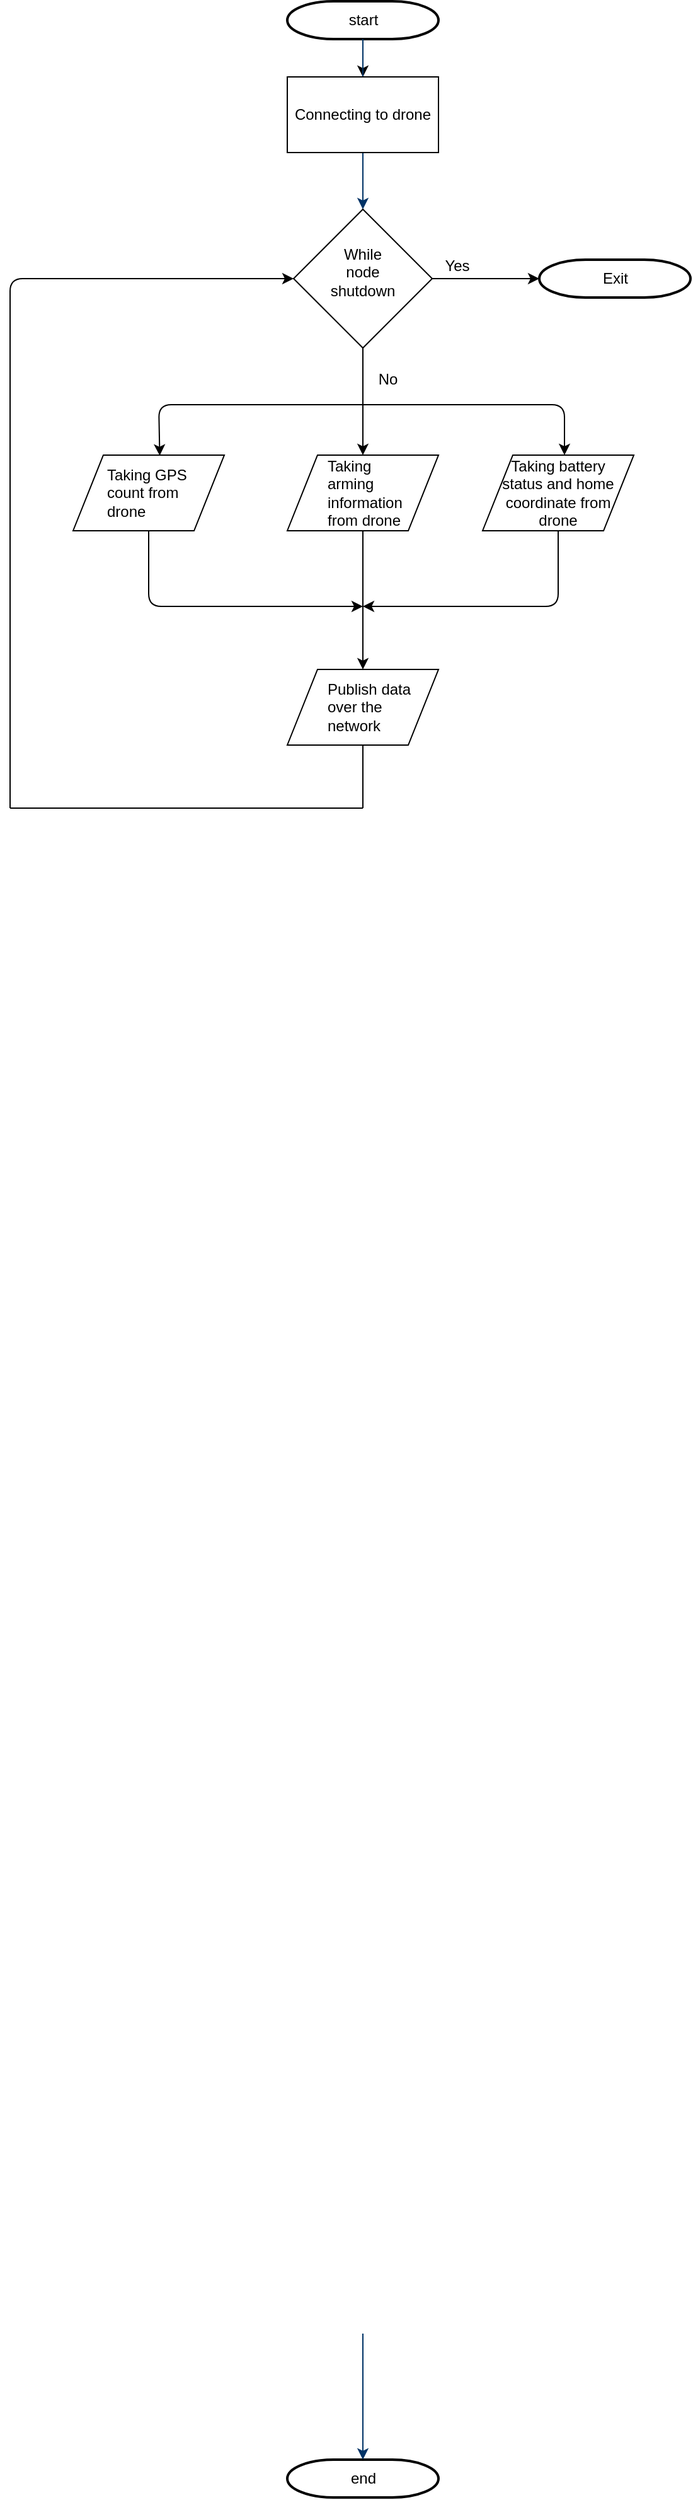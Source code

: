 <mxfile version="12.9.10" type="device"><diagram id="6a731a19-8d31-9384-78a2-239565b7b9f0" name="Page-1"><mxGraphModel dx="1038" dy="1375" grid="1" gridSize="10" guides="1" tooltips="1" connect="1" arrows="1" fold="1" page="1" pageScale="1" pageWidth="1169" pageHeight="827" background="#ffffff" math="0" shadow="0"><root><mxCell id="0"/><mxCell id="1" parent="0"/><mxCell id="l1Ben_LXhGwCvi9AbaMC-44" value="" style="edgeStyle=orthogonalEdgeStyle;rounded=0;orthogonalLoop=1;jettySize=auto;html=1;" edge="1" parent="1" source="2" target="l1Ben_LXhGwCvi9AbaMC-43"><mxGeometry relative="1" as="geometry"/></mxCell><mxCell id="2" value="start" style="shape=mxgraph.flowchart.terminator;strokeWidth=2;gradientColor=none;gradientDirection=north;fontStyle=0;html=1;" parent="1" vertex="1"><mxGeometry x="260" y="-40" width="120" height="30" as="geometry"/></mxCell><mxCell id="7" style="fontStyle=1;strokeColor=#003366;strokeWidth=1;html=1;entryX=0.5;entryY=0;entryDx=0;entryDy=0;" parent="1" source="2" target="OcOMjSAXpPWcyTGVad6H-57" edge="1"><mxGeometry relative="1" as="geometry"><mxPoint x="320" y="120" as="targetPoint"/></mxGeometry></mxCell><mxCell id="40" value="end" style="shape=mxgraph.flowchart.terminator;strokeWidth=2;gradientColor=none;gradientDirection=north;fontStyle=0;html=1;" parent="1" vertex="1"><mxGeometry x="260" y="1910" width="120" height="30" as="geometry"/></mxCell><mxCell id="43" value="" style="edgeStyle=elbowEdgeStyle;elbow=vertical;exitX=0.5;exitY=1;exitPerimeter=0;entryX=0.5;entryY=0;entryPerimeter=0;fontStyle=1;strokeColor=#003366;strokeWidth=1;html=1;" parent="1" target="40" edge="1"><mxGeometry width="100" height="100" as="geometry"><mxPoint x="320.0" y="1810" as="sourcePoint"/><mxPoint x="100" as="targetPoint"/></mxGeometry></mxCell><mxCell id="OcOMjSAXpPWcyTGVad6H-64" value="" style="edgeStyle=orthogonalEdgeStyle;rounded=0;orthogonalLoop=1;jettySize=auto;html=1;entryX=0;entryY=0.5;entryDx=0;entryDy=0;entryPerimeter=0;" parent="1" source="OcOMjSAXpPWcyTGVad6H-57" target="OcOMjSAXpPWcyTGVad6H-91" edge="1"><mxGeometry relative="1" as="geometry"><mxPoint x="455" y="180" as="targetPoint"/></mxGeometry></mxCell><mxCell id="OcOMjSAXpPWcyTGVad6H-69" value="" style="edgeStyle=orthogonalEdgeStyle;rounded=0;orthogonalLoop=1;jettySize=auto;html=1;entryX=0.5;entryY=0;entryDx=0;entryDy=0;entryPerimeter=0;" parent="1" source="OcOMjSAXpPWcyTGVad6H-57" target="OcOMjSAXpPWcyTGVad6H-72" edge="1"><mxGeometry relative="1" as="geometry"><mxPoint x="320" y="315" as="targetPoint"/></mxGeometry></mxCell><mxCell id="OcOMjSAXpPWcyTGVad6H-57" value="" style="rhombus;whiteSpace=wrap;html=1;align=center;" parent="1" vertex="1"><mxGeometry x="265" y="125" width="110" height="110" as="geometry"/></mxCell><mxCell id="OcOMjSAXpPWcyTGVad6H-58" value="While node shutdown" style="text;html=1;strokeColor=none;fillColor=none;align=center;verticalAlign=middle;whiteSpace=wrap;rounded=0;" parent="1" vertex="1"><mxGeometry x="300" y="160" width="40" height="30" as="geometry"/></mxCell><mxCell id="OcOMjSAXpPWcyTGVad6H-62" style="edgeStyle=orthogonalEdgeStyle;rounded=0;orthogonalLoop=1;jettySize=auto;html=1;exitX=0.5;exitY=1;exitDx=0;exitDy=0;" parent="1" source="OcOMjSAXpPWcyTGVad6H-58" target="OcOMjSAXpPWcyTGVad6H-58" edge="1"><mxGeometry relative="1" as="geometry"/></mxCell><mxCell id="OcOMjSAXpPWcyTGVad6H-67" value="Yes" style="text;html=1;strokeColor=none;fillColor=none;align=center;verticalAlign=middle;whiteSpace=wrap;rounded=0;" parent="1" vertex="1"><mxGeometry x="375" y="160" width="40" height="20" as="geometry"/></mxCell><mxCell id="OcOMjSAXpPWcyTGVad6H-70" value="No" style="text;html=1;strokeColor=none;fillColor=none;align=center;verticalAlign=middle;whiteSpace=wrap;rounded=0;" parent="1" vertex="1"><mxGeometry x="320" y="250" width="40" height="20" as="geometry"/></mxCell><mxCell id="OcOMjSAXpPWcyTGVad6H-71" value="Text" style="text;html=1;strokeColor=none;fillColor=none;align=center;verticalAlign=middle;whiteSpace=wrap;rounded=0;" parent="1" vertex="1"><mxGeometry x="300" y="360" width="40" height="20" as="geometry"/></mxCell><mxCell id="OcOMjSAXpPWcyTGVad6H-72" value="" style="shape=parallelogram;perimeter=parallelogramPerimeter;whiteSpace=wrap;html=1;align=center;" parent="1" vertex="1"><mxGeometry x="260" y="320" width="120" height="60" as="geometry"/></mxCell><mxCell id="OcOMjSAXpPWcyTGVad6H-73" value="" style="shape=parallelogram;perimeter=parallelogramPerimeter;whiteSpace=wrap;html=1;align=center;" parent="1" vertex="1"><mxGeometry x="415" y="320" width="120" height="60" as="geometry"/></mxCell><mxCell id="OcOMjSAXpPWcyTGVad6H-74" value="" style="shape=parallelogram;perimeter=parallelogramPerimeter;whiteSpace=wrap;html=1;align=center;" parent="1" vertex="1"><mxGeometry x="90" y="320" width="120" height="60" as="geometry"/></mxCell><mxCell id="OcOMjSAXpPWcyTGVad6H-75" value="" style="endArrow=classic;html=1;exitX=0.565;exitY=-0.056;exitDx=0;exitDy=0;exitPerimeter=0;entryX=0.573;entryY=0.007;entryDx=0;entryDy=0;entryPerimeter=0;" parent="1" target="OcOMjSAXpPWcyTGVad6H-74" edge="1"><mxGeometry width="50" height="50" relative="1" as="geometry"><mxPoint x="320" y="280" as="sourcePoint"/><mxPoint x="158" y="320" as="targetPoint"/><Array as="points"><mxPoint x="158" y="280"/></Array></mxGeometry></mxCell><mxCell id="OcOMjSAXpPWcyTGVad6H-77" value="Taking arming information from drone" style="text;html=1;strokeColor=none;fillColor=none;align=left;verticalAlign=middle;whiteSpace=wrap;rounded=0;" parent="1" vertex="1"><mxGeometry x="290" y="340" width="40" height="20" as="geometry"/></mxCell><mxCell id="OcOMjSAXpPWcyTGVad6H-78" value="Taking GPS count from drone" style="text;html=1;strokeColor=none;fillColor=none;align=left;verticalAlign=middle;whiteSpace=wrap;rounded=0;" parent="1" vertex="1"><mxGeometry x="115" y="350" width="70" as="geometry"/></mxCell><mxCell id="OcOMjSAXpPWcyTGVad6H-79" value="Taking battery status and home coordinate from drone" style="text;html=1;strokeColor=none;fillColor=none;align=center;verticalAlign=middle;whiteSpace=wrap;rounded=0;" parent="1" vertex="1"><mxGeometry x="425" y="340" width="100" height="20" as="geometry"/></mxCell><mxCell id="OcOMjSAXpPWcyTGVad6H-81" value="" style="endArrow=classic;html=1;" parent="1" edge="1"><mxGeometry width="50" height="50" relative="1" as="geometry"><mxPoint x="320" y="280" as="sourcePoint"/><mxPoint x="480" y="320" as="targetPoint"/><Array as="points"><mxPoint x="480" y="280"/></Array></mxGeometry></mxCell><mxCell id="OcOMjSAXpPWcyTGVad6H-82" value="" style="endArrow=classic;html=1;exitX=0.5;exitY=1;exitDx=0;exitDy=0;" parent="1" source="OcOMjSAXpPWcyTGVad6H-74" edge="1"><mxGeometry width="50" height="50" relative="1" as="geometry"><mxPoint x="500" y="300" as="sourcePoint"/><mxPoint x="320" y="440" as="targetPoint"/><Array as="points"><mxPoint x="150" y="440"/></Array></mxGeometry></mxCell><mxCell id="OcOMjSAXpPWcyTGVad6H-83" value="" style="endArrow=classic;html=1;exitX=0.5;exitY=1;exitDx=0;exitDy=0;entryX=0.5;entryY=0;entryDx=0;entryDy=0;" parent="1" source="OcOMjSAXpPWcyTGVad6H-72" target="OcOMjSAXpPWcyTGVad6H-85" edge="1"><mxGeometry width="50" height="50" relative="1" as="geometry"><mxPoint x="500" y="300" as="sourcePoint"/><mxPoint x="320" y="470" as="targetPoint"/></mxGeometry></mxCell><mxCell id="OcOMjSAXpPWcyTGVad6H-84" value="" style="endArrow=classic;html=1;exitX=0.5;exitY=1;exitDx=0;exitDy=0;" parent="1" source="OcOMjSAXpPWcyTGVad6H-73" edge="1"><mxGeometry width="50" height="50" relative="1" as="geometry"><mxPoint x="500" y="300" as="sourcePoint"/><mxPoint x="320" y="440" as="targetPoint"/><Array as="points"><mxPoint x="475" y="440"/></Array></mxGeometry></mxCell><mxCell id="OcOMjSAXpPWcyTGVad6H-85" value="" style="shape=parallelogram;perimeter=parallelogramPerimeter;whiteSpace=wrap;html=1;align=left;" parent="1" vertex="1"><mxGeometry x="260" y="490" width="120" height="60" as="geometry"/></mxCell><mxCell id="OcOMjSAXpPWcyTGVad6H-86" value="Publish data over the network" style="text;html=1;strokeColor=none;fillColor=none;align=left;verticalAlign=middle;whiteSpace=wrap;rounded=0;" parent="1" vertex="1"><mxGeometry x="290" y="520" width="70" as="geometry"/></mxCell><mxCell id="OcOMjSAXpPWcyTGVad6H-87" value="" style="endArrow=classic;html=1;entryX=0;entryY=0.5;entryDx=0;entryDy=0;" parent="1" target="OcOMjSAXpPWcyTGVad6H-57" edge="1"><mxGeometry width="50" height="50" relative="1" as="geometry"><mxPoint x="40" y="600" as="sourcePoint"/><mxPoint x="260" y="180" as="targetPoint"/><Array as="points"><mxPoint x="40" y="180"/></Array></mxGeometry></mxCell><mxCell id="OcOMjSAXpPWcyTGVad6H-88" value="" style="endArrow=none;html=1;entryX=0.5;entryY=1;entryDx=0;entryDy=0;" parent="1" target="OcOMjSAXpPWcyTGVad6H-85" edge="1"><mxGeometry width="50" height="50" relative="1" as="geometry"><mxPoint x="320" y="600" as="sourcePoint"/><mxPoint x="510" y="495" as="targetPoint"/></mxGeometry></mxCell><mxCell id="OcOMjSAXpPWcyTGVad6H-89" value="" style="endArrow=none;html=1;" parent="1" edge="1"><mxGeometry width="50" height="50" relative="1" as="geometry"><mxPoint x="40" y="600" as="sourcePoint"/><mxPoint x="320" y="600" as="targetPoint"/></mxGeometry></mxCell><mxCell id="OcOMjSAXpPWcyTGVad6H-91" value="&lt;span&gt;&amp;nbsp;Exit&amp;nbsp;&lt;/span&gt;" style="shape=mxgraph.flowchart.terminator;strokeWidth=2;gradientColor=none;gradientDirection=north;fontStyle=0;html=1;" parent="1" vertex="1"><mxGeometry x="460" y="165" width="120" height="30" as="geometry"/></mxCell><mxCell id="l1Ben_LXhGwCvi9AbaMC-43" value="Connecting to drone&lt;br&gt;" style="rounded=0;whiteSpace=wrap;html=1;" vertex="1" parent="1"><mxGeometry x="260" y="20" width="120" height="60" as="geometry"/></mxCell></root></mxGraphModel></diagram></mxfile>